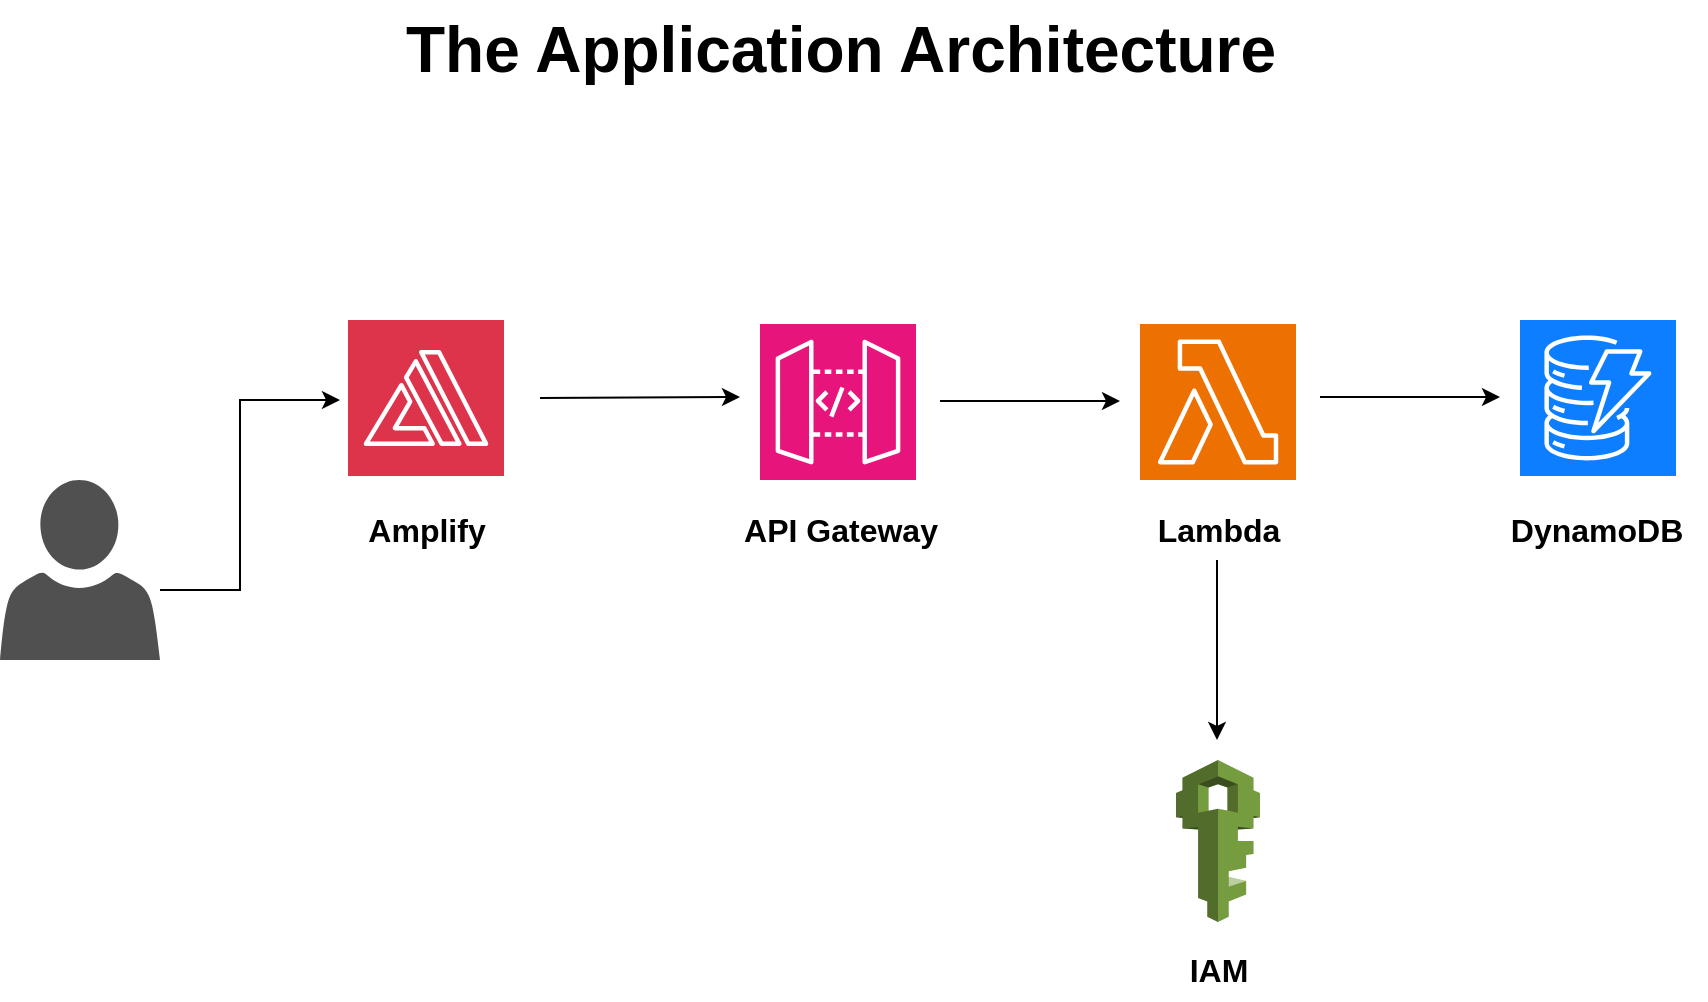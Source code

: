 <mxfile version="24.8.1">
  <diagram name="Page-1" id="DP0B65kimbHJxdKH3CMJ">
    <mxGraphModel dx="1434" dy="696" grid="1" gridSize="10" guides="1" tooltips="1" connect="1" arrows="1" fold="1" page="1" pageScale="1" pageWidth="827" pageHeight="1169" math="0" shadow="0">
      <root>
        <mxCell id="0" />
        <mxCell id="1" parent="0" />
        <mxCell id="MlRv1P9Neu6pTnJ4p2ql-1" value="&lt;font style=&quot;font-size: 32px;&quot;&gt;&lt;b&gt;The Application Architecture&lt;/b&gt;&lt;/font&gt;" style="text;html=1;align=center;verticalAlign=middle;resizable=0;points=[];autosize=1;strokeColor=none;fillColor=none;" vertex="1" parent="1">
          <mxGeometry x="355" y="132" width="460" height="50" as="geometry" />
        </mxCell>
        <mxCell id="MlRv1P9Neu6pTnJ4p2ql-5" value="" style="edgeStyle=orthogonalEdgeStyle;rounded=0;orthogonalLoop=1;jettySize=auto;html=1;" edge="1" parent="1">
          <mxGeometry relative="1" as="geometry">
            <mxPoint x="245" y="427" as="sourcePoint" />
            <mxPoint x="335" y="332" as="targetPoint" />
            <Array as="points">
              <mxPoint x="285" y="427" />
              <mxPoint x="285" y="332" />
            </Array>
          </mxGeometry>
        </mxCell>
        <mxCell id="MlRv1P9Neu6pTnJ4p2ql-4" value="" style="sketch=0;pointerEvents=1;shadow=0;dashed=0;html=1;strokeColor=none;fillColor=#505050;labelPosition=center;verticalLabelPosition=bottom;verticalAlign=top;outlineConnect=0;align=center;shape=mxgraph.office.users.user;" vertex="1" parent="1">
          <mxGeometry x="165" y="372" width="80" height="90" as="geometry" />
        </mxCell>
        <mxCell id="MlRv1P9Neu6pTnJ4p2ql-6" value="" style="sketch=0;points=[[0,0,0],[0.25,0,0],[0.5,0,0],[0.75,0,0],[1,0,0],[0,1,0],[0.25,1,0],[0.5,1,0],[0.75,1,0],[1,1,0],[0,0.25,0],[0,0.5,0],[0,0.75,0],[1,0.25,0],[1,0.5,0],[1,0.75,0]];outlineConnect=0;fontColor=#232F3E;fillColor=#DD344C;strokeColor=#ffffff;dashed=0;verticalLabelPosition=bottom;verticalAlign=top;align=center;html=1;fontSize=12;fontStyle=0;aspect=fixed;shape=mxgraph.aws4.resourceIcon;resIcon=mxgraph.aws4.amplify;" vertex="1" parent="1">
          <mxGeometry x="339" y="292" width="78" height="78" as="geometry" />
        </mxCell>
        <mxCell id="MlRv1P9Neu6pTnJ4p2ql-7" value="&lt;font style=&quot;font-size: 16px;&quot;&gt;&lt;b&gt;Amplify&lt;/b&gt;&lt;/font&gt;" style="text;html=1;align=center;verticalAlign=middle;resizable=0;points=[];autosize=1;strokeColor=none;fillColor=none;" vertex="1" parent="1">
          <mxGeometry x="338" y="382" width="80" height="30" as="geometry" />
        </mxCell>
        <mxCell id="MlRv1P9Neu6pTnJ4p2ql-8" value="" style="sketch=0;points=[[0,0,0],[0.25,0,0],[0.5,0,0],[0.75,0,0],[1,0,0],[0,1,0],[0.25,1,0],[0.5,1,0],[0.75,1,0],[1,1,0],[0,0.25,0],[0,0.5,0],[0,0.75,0],[1,0.25,0],[1,0.5,0],[1,0.75,0]];outlineConnect=0;fontColor=#232F3E;fillColor=#E7157B;strokeColor=#ffffff;dashed=0;verticalLabelPosition=bottom;verticalAlign=top;align=center;html=1;fontSize=12;fontStyle=0;aspect=fixed;shape=mxgraph.aws4.resourceIcon;resIcon=mxgraph.aws4.api_gateway;" vertex="1" parent="1">
          <mxGeometry x="545" y="294" width="78" height="78" as="geometry" />
        </mxCell>
        <mxCell id="MlRv1P9Neu6pTnJ4p2ql-9" value="&lt;span style=&quot;font-size: 16px;&quot;&gt;&lt;b&gt;API Gateway&lt;/b&gt;&lt;/span&gt;" style="text;html=1;align=center;verticalAlign=middle;resizable=0;points=[];autosize=1;strokeColor=none;fillColor=none;" vertex="1" parent="1">
          <mxGeometry x="525" y="382" width="120" height="30" as="geometry" />
        </mxCell>
        <mxCell id="MlRv1P9Neu6pTnJ4p2ql-12" value="" style="sketch=0;points=[[0,0,0],[0.25,0,0],[0.5,0,0],[0.75,0,0],[1,0,0],[0,1,0],[0.25,1,0],[0.5,1,0],[0.75,1,0],[1,1,0],[0,0.25,0],[0,0.5,0],[0,0.75,0],[1,0.25,0],[1,0.5,0],[1,0.75,0]];outlineConnect=0;fontColor=#232F3E;fillColor=#ED7100;strokeColor=#ffffff;dashed=0;verticalLabelPosition=bottom;verticalAlign=top;align=center;html=1;fontSize=12;fontStyle=0;aspect=fixed;shape=mxgraph.aws4.resourceIcon;resIcon=mxgraph.aws4.lambda;" vertex="1" parent="1">
          <mxGeometry x="735" y="294" width="78" height="78" as="geometry" />
        </mxCell>
        <mxCell id="MlRv1P9Neu6pTnJ4p2ql-14" value="" style="endArrow=classic;html=1;rounded=0;" edge="1" parent="1">
          <mxGeometry width="50" height="50" relative="1" as="geometry">
            <mxPoint x="635" y="332.5" as="sourcePoint" />
            <mxPoint x="725" y="332.5" as="targetPoint" />
          </mxGeometry>
        </mxCell>
        <mxCell id="MlRv1P9Neu6pTnJ4p2ql-15" value="&lt;span style=&quot;font-size: 16px;&quot;&gt;&lt;b&gt;Lambda&lt;/b&gt;&lt;/span&gt;" style="text;html=1;align=center;verticalAlign=middle;resizable=0;points=[];autosize=1;strokeColor=none;fillColor=none;" vertex="1" parent="1">
          <mxGeometry x="734" y="382" width="80" height="30" as="geometry" />
        </mxCell>
        <mxCell id="MlRv1P9Neu6pTnJ4p2ql-17" value="" style="endArrow=classic;html=1;rounded=0;" edge="1" parent="1">
          <mxGeometry width="50" height="50" relative="1" as="geometry">
            <mxPoint x="825" y="330.5" as="sourcePoint" />
            <mxPoint x="915" y="330.5" as="targetPoint" />
          </mxGeometry>
        </mxCell>
        <mxCell id="MlRv1P9Neu6pTnJ4p2ql-19" value="" style="sketch=0;points=[[0,0,0],[0.25,0,0],[0.5,0,0],[0.75,0,0],[1,0,0],[0,1,0],[0.25,1,0],[0.5,1,0],[0.75,1,0],[1,1,0],[0,0.25,0],[0,0.5,0],[0,0.75,0],[1,0.25,0],[1,0.5,0],[1,0.75,0]];outlineConnect=0;fontColor=#232F3E;fillColor=#0D7EFF;strokeColor=#ffffff;dashed=0;verticalLabelPosition=bottom;verticalAlign=top;align=center;html=1;fontSize=12;fontStyle=0;aspect=fixed;shape=mxgraph.aws4.resourceIcon;resIcon=mxgraph.aws4.dynamodb;" vertex="1" parent="1">
          <mxGeometry x="925" y="292" width="78" height="78" as="geometry" />
        </mxCell>
        <mxCell id="MlRv1P9Neu6pTnJ4p2ql-20" value="&lt;span style=&quot;font-size: 16px;&quot;&gt;&lt;b&gt;DynamoDB&lt;/b&gt;&lt;/span&gt;" style="text;html=1;align=center;verticalAlign=middle;resizable=0;points=[];autosize=1;strokeColor=none;fillColor=none;" vertex="1" parent="1">
          <mxGeometry x="908" y="382" width="110" height="30" as="geometry" />
        </mxCell>
        <mxCell id="MlRv1P9Neu6pTnJ4p2ql-21" value="" style="endArrow=classic;html=1;rounded=0;" edge="1" parent="1">
          <mxGeometry width="50" height="50" relative="1" as="geometry">
            <mxPoint x="773.5" y="412" as="sourcePoint" />
            <mxPoint x="773.5" y="502" as="targetPoint" />
          </mxGeometry>
        </mxCell>
        <mxCell id="MlRv1P9Neu6pTnJ4p2ql-23" value="" style="outlineConnect=0;dashed=0;verticalLabelPosition=bottom;verticalAlign=top;align=center;html=1;shape=mxgraph.aws3.iam;fillColor=#759C3E;gradientColor=none;" vertex="1" parent="1">
          <mxGeometry x="753" y="512" width="42" height="81" as="geometry" />
        </mxCell>
        <mxCell id="MlRv1P9Neu6pTnJ4p2ql-24" value="&lt;span style=&quot;font-size: 16px;&quot;&gt;&lt;b&gt;IAM&lt;/b&gt;&lt;/span&gt;" style="text;html=1;align=center;verticalAlign=middle;resizable=0;points=[];autosize=1;strokeColor=none;fillColor=none;" vertex="1" parent="1">
          <mxGeometry x="749" y="602" width="50" height="30" as="geometry" />
        </mxCell>
        <mxCell id="MlRv1P9Neu6pTnJ4p2ql-25" value="" style="endArrow=classic;html=1;rounded=0;" edge="1" parent="1">
          <mxGeometry width="50" height="50" relative="1" as="geometry">
            <mxPoint x="435" y="331" as="sourcePoint" />
            <mxPoint x="535" y="330.5" as="targetPoint" />
          </mxGeometry>
        </mxCell>
      </root>
    </mxGraphModel>
  </diagram>
</mxfile>

